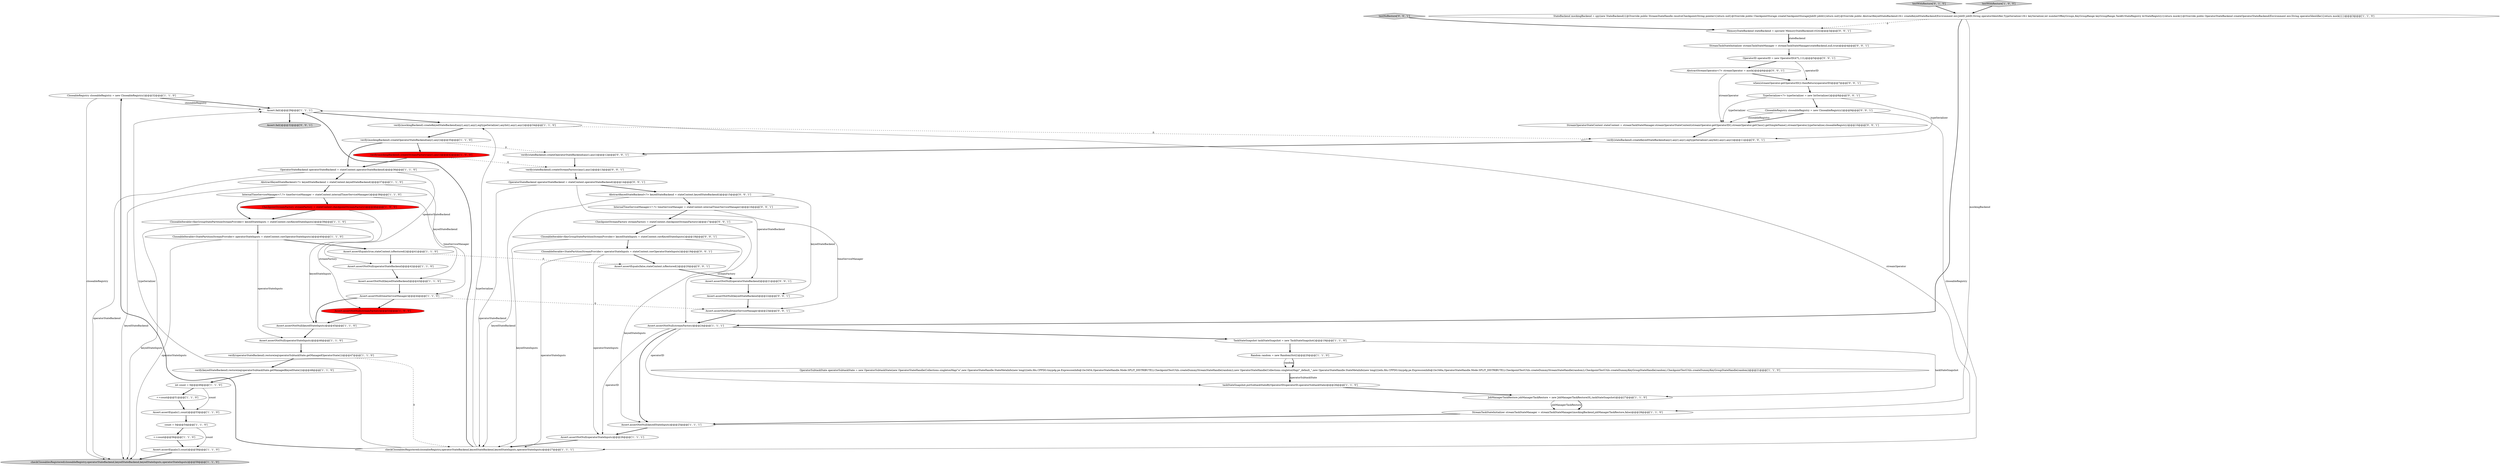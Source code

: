 digraph {
38 [style = filled, label = "Assert.assertEquals(3,count)@@@58@@@['1', '1', '0']", fillcolor = white, shape = ellipse image = "AAA0AAABBB1BBB"];
27 [style = filled, label = "Assert.assertNotNull(operatorStateInputs)@@@26@@@['1', '1', '1']", fillcolor = white, shape = ellipse image = "AAA0AAABBB1BBB"];
35 [style = filled, label = "verify(mockingBackend).createKeyedStateBackend(any(),any(),any(),eq(typeSerializer),anyInt(),any(),any())@@@34@@@['1', '1', '0']", fillcolor = white, shape = ellipse image = "AAA0AAABBB1BBB"];
58 [style = filled, label = "AbstractStreamOperator<?> streamOperator = mock()@@@6@@@['0', '0', '1']", fillcolor = white, shape = ellipse image = "AAA0AAABBB3BBB"];
16 [style = filled, label = "StreamTaskStateInitializer streamTaskStateManager = streamTaskStateManager(mockingBackend,jobManagerTaskRestore,false)@@@28@@@['1', '1', '0']", fillcolor = white, shape = ellipse image = "AAA0AAABBB1BBB"];
22 [style = filled, label = "StateBackend mockingBackend = spy(new StateBackend(){@Override public StreamStateHandle resolveCheckpoint(String pointer){return null}@Override public CheckpointStorage createCheckpointStorage(JobID jobId){return null}@Override public AbstractKeyedStateBackend<K> createKeyedStateBackend(Environment env,JobID jobID,String operatorIdentifier,TypeSerializer<K> keySerializer,int numberOfKeyGroups,KeyGroupRange keyGroupRange,TaskKvStateRegistry kvStateRegistry){return mock()}@Override public OperatorStateBackend createOperatorStateBackend(Environment env,String operatorIdentifier){return mock()}})@@@3@@@['1', '1', '0']", fillcolor = white, shape = ellipse image = "AAA0AAABBB1BBB"];
53 [style = filled, label = "Assert.assertNotNull(keyedStateBackend)@@@22@@@['0', '0', '1']", fillcolor = white, shape = ellipse image = "AAA0AAABBB3BBB"];
4 [style = filled, label = "verify(operatorStateBackend).restore(eq(operatorSubtaskState.getManagedOperatorState()))@@@47@@@['1', '1', '0']", fillcolor = white, shape = ellipse image = "AAA0AAABBB1BBB"];
46 [style = filled, label = "OperatorID operatorID = new OperatorID(47L,11L)@@@5@@@['0', '0', '1']", fillcolor = white, shape = ellipse image = "AAA0AAABBB3BBB"];
23 [style = filled, label = "InternalTimeServiceManager<?,?> timeServiceManager = stateContext.internalTimerServiceManager()@@@38@@@['1', '1', '0']", fillcolor = white, shape = ellipse image = "AAA0AAABBB1BBB"];
40 [style = filled, label = "AbstractKeyedStateBackend<?> keyedStateBackend = stateContext.keyedStateBackend()@@@15@@@['0', '0', '1']", fillcolor = white, shape = ellipse image = "AAA0AAABBB3BBB"];
60 [style = filled, label = "verify(stateBackend).createOperatorStateBackend(any(),any())@@@12@@@['0', '0', '1']", fillcolor = white, shape = ellipse image = "AAA0AAABBB3BBB"];
9 [style = filled, label = "Assert.assertNotNull(streamFactory)@@@24@@@['1', '1', '1']", fillcolor = white, shape = ellipse image = "AAA0AAABBB1BBB"];
43 [style = filled, label = "CloseableIterable<KeyGroupStatePartitionStreamProvider> keyedStateInputs = stateContext.rawKeyedStateInputs()@@@18@@@['0', '0', '1']", fillcolor = white, shape = ellipse image = "AAA0AAABBB3BBB"];
18 [style = filled, label = "Assert.assertEquals(1,count)@@@53@@@['1', '1', '0']", fillcolor = white, shape = ellipse image = "AAA0AAABBB1BBB"];
34 [style = filled, label = "verify(keyedStateBackend).restore(eq(operatorSubtaskState.getManagedKeyedState()))@@@48@@@['1', '1', '0']", fillcolor = white, shape = ellipse image = "AAA0AAABBB1BBB"];
1 [style = filled, label = "JobManagerTaskRestore jobManagerTaskRestore = new JobManagerTaskRestore(0L,taskStateSnapshot)@@@27@@@['1', '1', '0']", fillcolor = white, shape = ellipse image = "AAA0AAABBB1BBB"];
42 [style = filled, label = "MemoryStateBackend stateBackend = spy(new MemoryStateBackend(1024))@@@3@@@['0', '0', '1']", fillcolor = white, shape = ellipse image = "AAA0AAABBB3BBB"];
6 [style = filled, label = "++count@@@56@@@['1', '1', '0']", fillcolor = white, shape = ellipse image = "AAA0AAABBB1BBB"];
29 [style = filled, label = "int count = 0@@@49@@@['1', '1', '0']", fillcolor = white, shape = ellipse image = "AAA0AAABBB1BBB"];
47 [style = filled, label = "InternalTimeServiceManager<?,?> timeServiceManager = stateContext.internalTimerServiceManager()@@@16@@@['0', '0', '1']", fillcolor = white, shape = ellipse image = "AAA0AAABBB3BBB"];
30 [style = filled, label = "Assert.assertEquals(true,stateContext.isRestored())@@@41@@@['1', '1', '0']", fillcolor = white, shape = ellipse image = "AAA0AAABBB1BBB"];
48 [style = filled, label = "Assert.fail()@@@32@@@['0', '0', '1']", fillcolor = lightgray, shape = ellipse image = "AAA0AAABBB3BBB"];
52 [style = filled, label = "CloseableRegistry closeableRegistry = new CloseableRegistry()@@@9@@@['0', '0', '1']", fillcolor = white, shape = ellipse image = "AAA0AAABBB3BBB"];
39 [style = filled, label = "testWithRestore['0', '1', '0']", fillcolor = lightgray, shape = diamond image = "AAA0AAABBB2BBB"];
37 [style = filled, label = "CheckpointStreamFactory streamFactory = stateContext.checkpointStreamFactory()@@@46@@@['1', '0', '0']", fillcolor = red, shape = ellipse image = "AAA1AAABBB1BBB"];
26 [style = filled, label = "OperatorSubtaskState operatorSubtaskState = new OperatorSubtaskState(new OperatorStateHandle(Collections.singletonMap(\"a\",new OperatorStateHandle.StateMetaInfo(new long((((edu.fdu.CPPDG.tinypdg.pe.ExpressionInfo@1bc3454,OperatorStateHandle.Mode.SPLIT_DISTRIBUTE)),CheckpointTestUtils.createDummyStreamStateHandle(random)),new OperatorStateHandle(Collections.singletonMap(\"_default_\",new OperatorStateHandle.StateMetaInfo(new long((((edu.fdu.CPPDG.tinypdg.pe.ExpressionInfo@1bc346a,OperatorStateHandle.Mode.SPLIT_DISTRIBUTE)),CheckpointTestUtils.createDummyStreamStateHandle(random)),CheckpointTestUtils.createDummyKeyGroupStateHandle(random),CheckpointTestUtils.createDummyKeyGroupStateHandle(random))@@@21@@@['1', '1', '0']", fillcolor = white, shape = ellipse image = "AAA0AAABBB1BBB"];
61 [style = filled, label = "verify(stateBackend).createStreamFactory(any(),any())@@@13@@@['0', '0', '1']", fillcolor = white, shape = ellipse image = "AAA0AAABBB3BBB"];
7 [style = filled, label = "checkCloseablesRegistered(closeableRegistry,operatorStateBackend,keyedStateBackend,keyedStateInputs,operatorStateInputs)@@@27@@@['1', '1', '1']", fillcolor = white, shape = ellipse image = "AAA0AAABBB1BBB"];
44 [style = filled, label = "StreamOperatorStateContext stateContext = streamTaskStateManager.streamOperatorStateContext(streamOperator.getOperatorID(),streamOperator.getClass().getSimpleName(),streamOperator,typeSerializer,closeableRegistry)@@@10@@@['0', '0', '1']", fillcolor = white, shape = ellipse image = "AAA0AAABBB3BBB"];
45 [style = filled, label = "CloseableIterable<StatePartitionStreamProvider> operatorStateInputs = stateContext.rawOperatorStateInputs()@@@19@@@['0', '0', '1']", fillcolor = white, shape = ellipse image = "AAA0AAABBB3BBB"];
24 [style = filled, label = "verify(mockingBackend).createOperatorStateBackend(any(),any())@@@35@@@['1', '1', '0']", fillcolor = white, shape = ellipse image = "AAA0AAABBB1BBB"];
59 [style = filled, label = "Assert.assertNotNull(timeServiceManager)@@@23@@@['0', '0', '1']", fillcolor = white, shape = ellipse image = "AAA0AAABBB3BBB"];
14 [style = filled, label = "CloseableRegistry closeableRegistry = new CloseableRegistry()@@@32@@@['1', '1', '0']", fillcolor = white, shape = ellipse image = "AAA0AAABBB1BBB"];
10 [style = filled, label = "checkCloseablesRegistered(closeableRegistry,operatorStateBackend,keyedStateBackend,keyedStateInputs,operatorStateInputs)@@@59@@@['1', '1', '0']", fillcolor = lightgray, shape = ellipse image = "AAA0AAABBB1BBB"];
19 [style = filled, label = "testWithRestore['1', '0', '0']", fillcolor = lightgray, shape = diamond image = "AAA0AAABBB1BBB"];
41 [style = filled, label = "testNoRestore['0', '0', '1']", fillcolor = lightgray, shape = diamond image = "AAA0AAABBB3BBB"];
3 [style = filled, label = "verify(mockingBackend).createStreamFactory(any(),any())@@@42@@@['1', '0', '0']", fillcolor = red, shape = ellipse image = "AAA1AAABBB1BBB"];
12 [style = filled, label = "CloseableIterable<KeyGroupStatePartitionStreamProvider> keyedStateInputs = stateContext.rawKeyedStateInputs()@@@39@@@['1', '1', '0']", fillcolor = white, shape = ellipse image = "AAA0AAABBB1BBB"];
62 [style = filled, label = "TypeSerializer<?> typeSerializer = new IntSerializer()@@@8@@@['0', '0', '1']", fillcolor = white, shape = ellipse image = "AAA0AAABBB3BBB"];
20 [style = filled, label = "taskStateSnapshot.putSubtaskStateByOperatorID(operatorID,operatorSubtaskState)@@@26@@@['1', '1', '0']", fillcolor = white, shape = ellipse image = "AAA0AAABBB1BBB"];
50 [style = filled, label = "verify(stateBackend).createKeyedStateBackend(any(),any(),any(),eq(typeSerializer),anyInt(),any(),any())@@@11@@@['0', '0', '1']", fillcolor = white, shape = ellipse image = "AAA0AAABBB3BBB"];
21 [style = filled, label = "AbstractKeyedStateBackend<?> keyedStateBackend = stateContext.keyedStateBackend()@@@37@@@['1', '1', '0']", fillcolor = white, shape = ellipse image = "AAA0AAABBB1BBB"];
57 [style = filled, label = "CheckpointStreamFactory streamFactory = stateContext.checkpointStreamFactory()@@@17@@@['0', '0', '1']", fillcolor = white, shape = ellipse image = "AAA0AAABBB3BBB"];
2 [style = filled, label = "Assert.assertNotNull(operatorStateInputs)@@@46@@@['1', '1', '0']", fillcolor = white, shape = ellipse image = "AAA0AAABBB1BBB"];
11 [style = filled, label = "Assert.fail()@@@29@@@['1', '1', '1']", fillcolor = white, shape = ellipse image = "AAA0AAABBB1BBB"];
36 [style = filled, label = "TaskStateSnapshot taskStateSnapshot = new TaskStateSnapshot()@@@19@@@['1', '1', '0']", fillcolor = white, shape = ellipse image = "AAA0AAABBB1BBB"];
51 [style = filled, label = "when(streamOperator.getOperatorID()).thenReturn(operatorID)@@@7@@@['0', '0', '1']", fillcolor = white, shape = ellipse image = "AAA0AAABBB3BBB"];
56 [style = filled, label = "OperatorStateBackend operatorStateBackend = stateContext.operatorStateBackend()@@@14@@@['0', '0', '1']", fillcolor = white, shape = ellipse image = "AAA0AAABBB3BBB"];
17 [style = filled, label = "OperatorStateBackend operatorStateBackend = stateContext.operatorStateBackend()@@@36@@@['1', '1', '0']", fillcolor = white, shape = ellipse image = "AAA0AAABBB1BBB"];
8 [style = filled, label = "count = 0@@@54@@@['1', '1', '0']", fillcolor = white, shape = ellipse image = "AAA0AAABBB1BBB"];
55 [style = filled, label = "Assert.assertEquals(false,stateContext.isRestored())@@@20@@@['0', '0', '1']", fillcolor = white, shape = ellipse image = "AAA0AAABBB3BBB"];
54 [style = filled, label = "Assert.assertNotNull(operatorStateBackend)@@@21@@@['0', '0', '1']", fillcolor = white, shape = ellipse image = "AAA0AAABBB3BBB"];
13 [style = filled, label = "Assert.assertNotNull(keyedStateInputs)@@@45@@@['1', '1', '0']", fillcolor = white, shape = ellipse image = "AAA0AAABBB1BBB"];
49 [style = filled, label = "StreamTaskStateInitializer streamTaskStateManager = streamTaskStateManager(stateBackend,null,true)@@@4@@@['0', '0', '1']", fillcolor = white, shape = ellipse image = "AAA0AAABBB3BBB"];
0 [style = filled, label = "Random random = new Random(0x42)@@@20@@@['1', '1', '0']", fillcolor = white, shape = ellipse image = "AAA0AAABBB1BBB"];
28 [style = filled, label = "Assert.assertNotNull(operatorStateBackend)@@@42@@@['1', '1', '0']", fillcolor = white, shape = ellipse image = "AAA0AAABBB1BBB"];
32 [style = filled, label = "Assert.assertNotNull(keyedStateBackend)@@@43@@@['1', '1', '0']", fillcolor = white, shape = ellipse image = "AAA0AAABBB1BBB"];
33 [style = filled, label = "Assert.assertNotNull(keyedStateInputs)@@@25@@@['1', '1', '1']", fillcolor = white, shape = ellipse image = "AAA0AAABBB1BBB"];
5 [style = filled, label = "Assert.assertNull(timeServiceManager)@@@44@@@['1', '1', '0']", fillcolor = white, shape = ellipse image = "AAA0AAABBB1BBB"];
31 [style = filled, label = "CloseableIterable<StatePartitionStreamProvider> operatorStateInputs = stateContext.rawOperatorStateInputs()@@@40@@@['1', '1', '0']", fillcolor = white, shape = ellipse image = "AAA0AAABBB1BBB"];
15 [style = filled, label = "++count@@@51@@@['1', '1', '0']", fillcolor = white, shape = ellipse image = "AAA0AAABBB1BBB"];
25 [style = filled, label = "Assert.assertNotNull(streamFactory)@@@53@@@['1', '0', '0']", fillcolor = red, shape = ellipse image = "AAA1AAABBB1BBB"];
14->11 [style = solid, label="closeableRegistry"];
29->15 [style = bold, label=""];
52->44 [style = bold, label=""];
61->56 [style = bold, label=""];
59->9 [style = bold, label=""];
0->26 [style = solid, label="random"];
47->59 [style = solid, label="timeServiceManager"];
8->6 [style = bold, label=""];
7->11 [style = solid, label="typeSerializer"];
7->14 [style = bold, label=""];
1->16 [style = solid, label="jobManagerTaskRestore"];
22->16 [style = solid, label="mockingBackend"];
22->42 [style = dashed, label="0"];
36->0 [style = bold, label=""];
30->28 [style = bold, label=""];
4->7 [style = dashed, label="0"];
40->7 [style = solid, label="keyedStateBackend"];
27->7 [style = bold, label=""];
40->47 [style = bold, label=""];
31->30 [style = bold, label=""];
24->17 [style = bold, label=""];
54->53 [style = bold, label=""];
23->12 [style = bold, label=""];
14->10 [style = solid, label="closeableRegistry"];
14->11 [style = bold, label=""];
17->21 [style = bold, label=""];
24->60 [style = dashed, label="0"];
7->11 [style = bold, label=""];
11->48 [style = bold, label=""];
9->33 [style = bold, label=""];
35->50 [style = dashed, label="0"];
22->9 [style = bold, label=""];
44->50 [style = bold, label=""];
52->44 [style = solid, label="closeableRegistry"];
2->4 [style = bold, label=""];
33->27 [style = bold, label=""];
43->45 [style = bold, label=""];
5->25 [style = bold, label=""];
45->27 [style = solid, label="operatorStateInputs"];
17->10 [style = solid, label="operatorStateBackend"];
39->22 [style = bold, label=""];
47->57 [style = bold, label=""];
37->25 [style = solid, label="streamFactory"];
21->10 [style = solid, label="keyedStateBackend"];
62->44 [style = solid, label="typeSerializer"];
6->38 [style = bold, label=""];
23->37 [style = bold, label=""];
58->51 [style = bold, label=""];
16->33 [style = bold, label=""];
1->16 [style = bold, label=""];
49->46 [style = bold, label=""];
40->53 [style = solid, label="keyedStateBackend"];
5->59 [style = dashed, label="0"];
21->32 [style = solid, label="keyedStateBackend"];
56->40 [style = bold, label=""];
19->22 [style = bold, label=""];
24->3 [style = bold, label=""];
12->31 [style = bold, label=""];
26->20 [style = bold, label=""];
45->7 [style = solid, label="operatorStateInputs"];
8->38 [style = solid, label="count"];
21->23 [style = bold, label=""];
43->7 [style = solid, label="keyedStateInputs"];
34->29 [style = bold, label=""];
3->61 [style = dashed, label="0"];
42->49 [style = solid, label="stateBackend"];
51->62 [style = bold, label=""];
45->55 [style = bold, label=""];
12->10 [style = solid, label="keyedStateInputs"];
20->1 [style = bold, label=""];
33->11 [style = solid, label="streamOperator"];
17->28 [style = solid, label="operatorStateBackend"];
62->50 [style = solid, label="typeSerializer"];
37->12 [style = bold, label=""];
35->24 [style = bold, label=""];
28->32 [style = bold, label=""];
29->18 [style = solid, label="count"];
60->61 [style = bold, label=""];
50->60 [style = bold, label=""];
5->13 [style = bold, label=""];
56->7 [style = solid, label="operatorStateBackend"];
46->51 [style = solid, label="operatorID"];
7->35 [style = solid, label="typeSerializer"];
31->2 [style = solid, label="operatorStateInputs"];
57->43 [style = bold, label=""];
3->17 [style = bold, label=""];
18->8 [style = bold, label=""];
12->13 [style = solid, label="keyedStateInputs"];
9->27 [style = solid, label="operatorID"];
4->34 [style = bold, label=""];
13->2 [style = bold, label=""];
9->36 [style = bold, label=""];
32->5 [style = bold, label=""];
9->20 [style = solid, label="operatorID"];
0->26 [style = bold, label=""];
38->10 [style = bold, label=""];
25->13 [style = bold, label=""];
52->7 [style = solid, label="closeableRegistry"];
57->9 [style = solid, label="streamFactory"];
62->52 [style = bold, label=""];
56->54 [style = solid, label="operatorStateBackend"];
30->55 [style = dashed, label="0"];
23->5 [style = solid, label="timeServiceManager"];
46->58 [style = bold, label=""];
43->33 [style = solid, label="keyedStateInputs"];
15->18 [style = bold, label=""];
11->35 [style = bold, label=""];
53->59 [style = bold, label=""];
36->1 [style = solid, label="taskStateSnapshot"];
31->10 [style = solid, label="operatorStateInputs"];
42->49 [style = bold, label=""];
55->54 [style = bold, label=""];
26->20 [style = solid, label="operatorSubtaskState"];
58->44 [style = solid, label="streamOperator"];
41->42 [style = bold, label=""];
}
